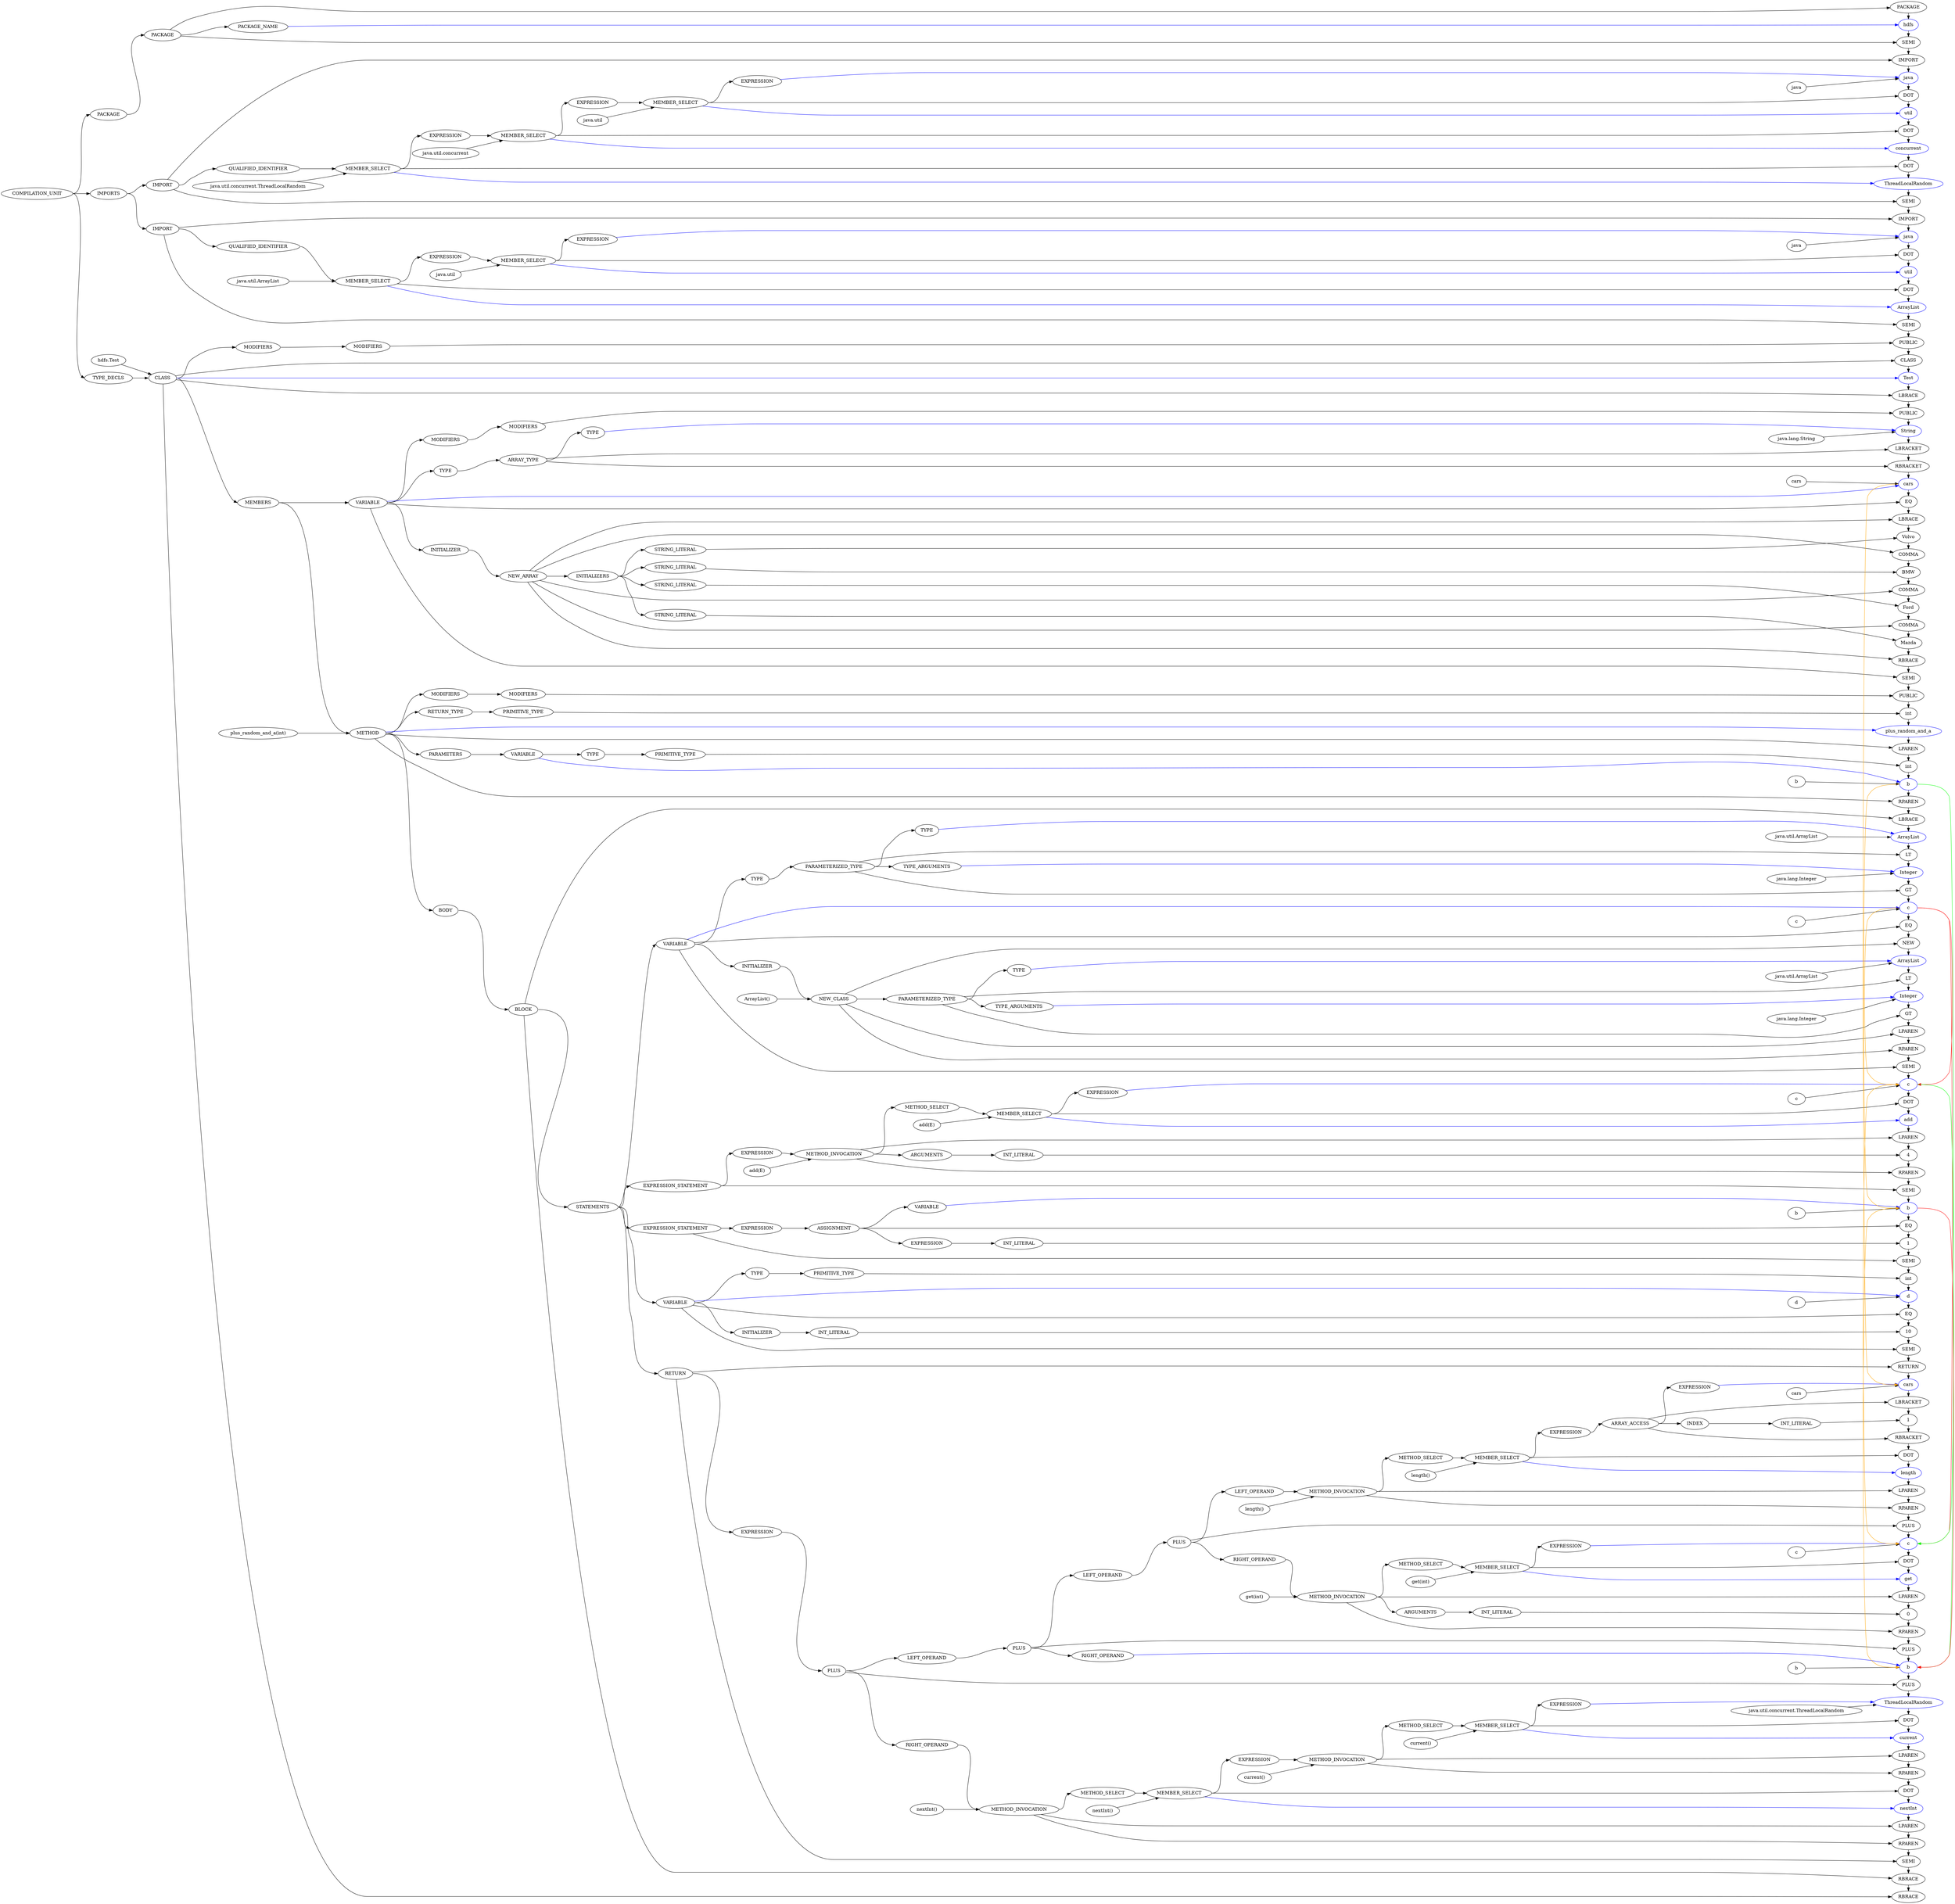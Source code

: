 digraph {
 rankdir=LR;
 subgraph {
  rank=same;
0 [ label="COMPILATION_UNIT" ];

 }
 subgraph {
  rank=same;
1 [ label="PACKAGE" ];

5 [ label="IMPORTS" ];

22 [ label="TYPE_DECLS" ];

 }
 subgraph {
  rank=same;
2 [ label="PACKAGE" ];

6 [ label="IMPORT" ];

15 [ label="IMPORT" ];

23 [ label="CLASS" ];

 }
 subgraph {
  rank=same;
3 [ label="PACKAGE_NAME" ];

7 [ label="QUALIFIED_IDENTIFIER" ];

16 [ label="QUALIFIED_IDENTIFIER" ];

26 [ label="MEMBERS" ];

24 [ label="MODIFIERS" ];

 }
 subgraph {
  rank=same;
8 [ label="MEMBER_SELECT" ];

17 [ label="MEMBER_SELECT" ];

27 [ label="VARIABLE" ];

41 [ label="METHOD" ];

25 [ label="MODIFIERS" ];

 }
 subgraph {
  rank=same;
9 [ label="EXPRESSION" ];

18 [ label="EXPRESSION" ];

34 [ label="INITIALIZER" ];

28 [ label="MODIFIERS" ];

30 [ label="TYPE" ];

44 [ label="RETURN_TYPE" ];

52 [ label="BODY" ];

46 [ label="PARAMETERS" ];

42 [ label="MODIFIERS" ];

 }
 subgraph {
  rank=same;
10 [ label="MEMBER_SELECT" ];

19 [ label="MEMBER_SELECT" ];

35 [ label="NEW_ARRAY" ];

29 [ label="MODIFIERS" ];

31 [ label="ARRAY_TYPE" ];

45 [ label="PRIMITIVE_TYPE" ];

53 [ label="BLOCK" ];

47 [ label="VARIABLE" ];

43 [ label="MODIFIERS" ];

 }
 subgraph {
  rank=same;
11 [ label="EXPRESSION" ];

20 [ label="EXPRESSION" ];

36 [ label="INITIALIZERS" ];

32 [ label="TYPE" ];

54 [ label="STATEMENTS" ];

50 [ label="TYPE" ];

 }
 subgraph {
  rank=same;
12 [ label="MEMBER_SELECT" ];

40 [ label="STRING_LITERAL" ];

37 [ label="STRING_LITERAL" ];

38 [ label="STRING_LITERAL" ];

39 [ label="STRING_LITERAL" ];

72 [ label="EXPRESSION_STATEMENT" ];

55 [ label="VARIABLE" ];

88 [ label="VARIABLE" ];

95 [ label="RETURN" ];

81 [ label="EXPRESSION_STATEMENT" ];

51 [ label="PRIMITIVE_TYPE" ];

 }
 subgraph {
  rank=same;
13 [ label="EXPRESSION" ];

73 [ label="EXPRESSION" ];

64 [ label="INITIALIZER" ];

58 [ label="TYPE" ];

91 [ label="TYPE" ];

93 [ label="INITIALIZER" ];

96 [ label="EXPRESSION" ];

82 [ label="EXPRESSION" ];

 }
 subgraph {
  rank=same;
74 [ label="METHOD_INVOCATION" ];

65 [ label="NEW_CLASS" ];

59 [ label="PARAMETERIZED_TYPE" ];

92 [ label="PRIMITIVE_TYPE" ];

94 [ label="INT_LITERAL" ];

97 [ label="PLUS" ];

83 [ label="ASSIGNMENT" ];

 }
 subgraph {
  rank=same;
75 [ label="METHOD_SELECT" ];

79 [ label="ARGUMENTS" ];

67 [ label="PARAMETERIZED_TYPE" ];

62 [ label="TYPE_ARGUMENTS" ];

60 [ label="TYPE" ];

122 [ label="RIGHT_OPERAND" ];

98 [ label="LEFT_OPERAND" ];

84 [ label="VARIABLE" ];

86 [ label="EXPRESSION" ];

 }
 subgraph {
  rank=same;
76 [ label="MEMBER_SELECT" ];

80 [ label="INT_LITERAL" ];

70 [ label="TYPE_ARGUMENTS" ];

68 [ label="TYPE" ];

123 [ label="METHOD_INVOCATION" ];

99 [ label="PLUS" ];

87 [ label="INT_LITERAL" ];

 }
 subgraph {
  rank=same;
77 [ label="EXPRESSION" ];

124 [ label="METHOD_SELECT" ];

100 [ label="LEFT_OPERAND" ];

120 [ label="RIGHT_OPERAND" ];

 }
 subgraph {
  rank=same;
125 [ label="MEMBER_SELECT" ];

101 [ label="PLUS" ];

 }
 subgraph {
  rank=same;
126 [ label="EXPRESSION" ];

102 [ label="LEFT_OPERAND" ];

112 [ label="RIGHT_OPERAND" ];

 }
 subgraph {
  rank=same;
127 [ label="METHOD_INVOCATION" ];

103 [ label="METHOD_INVOCATION" ];

113 [ label="METHOD_INVOCATION" ];

 }
 subgraph {
  rank=same;
128 [ label="METHOD_SELECT" ];

104 [ label="METHOD_SELECT" ];

118 [ label="ARGUMENTS" ];

114 [ label="METHOD_SELECT" ];

 }
 subgraph {
  rank=same;
129 [ label="MEMBER_SELECT" ];

105 [ label="MEMBER_SELECT" ];

119 [ label="INT_LITERAL" ];

115 [ label="MEMBER_SELECT" ];

 }
 subgraph {
  rank=same;
130 [ label="EXPRESSION" ];

106 [ label="EXPRESSION" ];

116 [ label="EXPRESSION" ];

 }
 subgraph {
  rank=same;
107 [ label="ARRAY_ACCESS" ];

 }
 subgraph {
  rank=same;
110 [ label="EXPRESSION" ];

108 [ label="INDEX" ];

 }
 subgraph {
  rank=same;
109 [ label="INT_LITERAL" ];

 }
 subgraph {
 }
 subgraph {
240 [ label="java.util.concurrent.ThreadLocalRandom" ];

241 [ label="java.util.concurrent" ];

242 [ label="java.util" ];

243 [ label="java" ];

244 [ label="java.util.ArrayList" ];

245 [ label="java.util" ];

246 [ label="java" ];

247 [ label="hdfs.Test" ];

251 [ label="cars" ];

252 [ label="java.lang.String" ];

253 [ label="plus_random_and_a(int)" ];

254 [ label="b" ];

255 [ label="c" ];

256 [ label="java.util.ArrayList" ];

257 [ label="java.lang.Integer" ];

258 [ label="ArrayList()" ];

259 [ label="java.util.ArrayList" ];

260 [ label="java.lang.Integer" ];

261 [ label="add(E)" ];

262 [ label="add(E)" ];

263 [ label="c" ];

264 [ label="b" ];

265 [ label="d" ];

266 [ label="length()" ];

267 [ label="length()" ];

268 [ label="cars" ];

269 [ label="get(int)" ];

270 [ label="get(int)" ];

271 [ label="c" ];

272 [ label="b" ];

273 [ label="nextInt()" ];

274 [ label="nextInt()" ];

275 [ label="current()" ];

276 [ label="current()" ];

277 [ label="java.util.concurrent.ThreadLocalRandom" ];

 }
 subgraph {
  rank=max;
132 [ label="PACKAGE" ];

133 [ label="hdfs" , color=blue];

134 [ label="SEMI" ];

135 [ label="IMPORT" ];

136 [ label="java" , color=blue];

137 [ label="DOT" ];

138 [ label="util" , color=blue];

139 [ label="DOT" ];

140 [ label="concurrent" , color=blue];

141 [ label="DOT" ];

142 [ label="ThreadLocalRandom" , color=blue];

143 [ label="SEMI" ];

144 [ label="IMPORT" ];

145 [ label="java" , color=blue];

146 [ label="DOT" ];

147 [ label="util" , color=blue];

148 [ label="DOT" ];

149 [ label="ArrayList" , color=blue];

150 [ label="SEMI" ];

151 [ label="PUBLIC" ];

152 [ label="CLASS" ];

153 [ label="Test" , color=blue];

154 [ label="LBRACE" ];

155 [ label="PUBLIC" ];

156 [ label="String" , color=blue];

157 [ label="LBRACKET" ];

158 [ label="RBRACKET" ];

159 [ label="cars" , color=blue];

160 [ label="EQ" ];

161 [ label="LBRACE" ];

162 [ label="Volvo" ];

163 [ label="COMMA" ];

164 [ label="BMW" ];

165 [ label="COMMA" ];

166 [ label="Ford" ];

167 [ label="COMMA" ];

168 [ label="Mazda" ];

169 [ label="RBRACE" ];

170 [ label="SEMI" ];

171 [ label="PUBLIC" ];

172 [ label="int" ];

173 [ label="plus_random_and_a" , color=blue];

174 [ label="LPAREN" ];

175 [ label="int" ];

176 [ label="b" , color=blue];

177 [ label="RPAREN" ];

178 [ label="LBRACE" ];

179 [ label="ArrayList" , color=blue];

180 [ label="LT" ];

181 [ label="Integer" , color=blue];

182 [ label="GT" ];

183 [ label="c" , color=blue];

184 [ label="EQ" ];

185 [ label="NEW" ];

186 [ label="ArrayList" , color=blue];

187 [ label="LT" ];

188 [ label="Integer" , color=blue];

189 [ label="GT" ];

190 [ label="LPAREN" ];

191 [ label="RPAREN" ];

192 [ label="SEMI" ];

193 [ label="c" , color=blue];

194 [ label="DOT" ];

195 [ label="add" , color=blue];

196 [ label="LPAREN" ];

197 [ label="4" ];

198 [ label="RPAREN" ];

199 [ label="SEMI" ];

200 [ label="b" , color=blue];

201 [ label="EQ" ];

202 [ label="1" ];

203 [ label="SEMI" ];

204 [ label="int" ];

205 [ label="d" , color=blue];

206 [ label="EQ" ];

207 [ label="10" ];

208 [ label="SEMI" ];

209 [ label="RETURN" ];

210 [ label="cars" , color=blue];

211 [ label="LBRACKET" ];

212 [ label="1" ];

213 [ label="RBRACKET" ];

214 [ label="DOT" ];

215 [ label="length" , color=blue];

216 [ label="LPAREN" ];

217 [ label="RPAREN" ];

218 [ label="PLUS" ];

219 [ label="c" , color=blue];

220 [ label="DOT" ];

221 [ label="get" , color=blue];

222 [ label="LPAREN" ];

223 [ label="0" ];

224 [ label="RPAREN" ];

225 [ label="PLUS" ];

226 [ label="b" , color=blue];

227 [ label="PLUS" ];

228 [ label="ThreadLocalRandom" , color=blue];

229 [ label="DOT" ];

230 [ label="current" , color=blue];

231 [ label="LPAREN" ];

232 [ label="RPAREN" ];

233 [ label="DOT" ];

234 [ label="nextInt" , color=blue];

235 [ label="LPAREN" ];

236 [ label="RPAREN" ];

237 [ label="SEMI" ];

238 [ label="RBRACE" ];

239 [ label="RBRACE" ];

 }
0 -> 1 [ headport=w, tailport=e];

1 -> 2 [ headport=w, tailport=e];

2 -> 3 [ headport=w, tailport=e];

0 -> 5 [ headport=w, tailport=e];

5 -> 6 [ headport=w, tailport=e];

6 -> 7 [ headport=w, tailport=e];

7 -> 8 [ headport=w, tailport=e];

8 -> 9 [ headport=w, tailport=e];

9 -> 10 [ headport=w, tailport=e];

10 -> 11 [ headport=w, tailport=e];

11 -> 12 [ headport=w, tailport=e];

12 -> 13 [ headport=w, tailport=e];

5 -> 15 [ headport=w, tailport=e];

15 -> 16 [ headport=w, tailport=e];

16 -> 17 [ headport=w, tailport=e];

17 -> 18 [ headport=w, tailport=e];

18 -> 19 [ headport=w, tailport=e];

19 -> 20 [ headport=w, tailport=e];

0 -> 22 [ headport=w, tailport=e];

22 -> 23 [ headport=w, tailport=e];

23 -> 24 [ headport=w, tailport=e];

24 -> 25 [ headport=w, tailport=e];

23 -> 26 [ headport=w, tailport=e];

26 -> 27 [ headport=w, tailport=e];

27 -> 28 [ headport=w, tailport=e];

28 -> 29 [ headport=w, tailport=e];

27 -> 30 [ headport=w, tailport=e];

30 -> 31 [ headport=w, tailport=e];

31 -> 32 [ headport=w, tailport=e];

27 -> 34 [ headport=w, tailport=e];

34 -> 35 [ headport=w, tailport=e];

35 -> 36 [ headport=w, tailport=e];

36 -> 37 [ headport=w, tailport=e];

36 -> 38 [ headport=w, tailport=e];

36 -> 39 [ headport=w, tailport=e];

36 -> 40 [ headport=w, tailport=e];

26 -> 41 [ headport=w, tailport=e];

41 -> 42 [ headport=w, tailport=e];

42 -> 43 [ headport=w, tailport=e];

41 -> 44 [ headport=w, tailport=e];

44 -> 45 [ headport=w, tailport=e];

41 -> 46 [ headport=w, tailport=e];

46 -> 47 [ headport=w, tailport=e];

47 -> 50 [ headport=w, tailport=e];

50 -> 51 [ headport=w, tailport=e];

41 -> 52 [ headport=w, tailport=e];

52 -> 53 [ headport=w, tailport=e];

53 -> 54 [ headport=w, tailport=e];

54 -> 55 [ headport=w, tailport=e];

55 -> 58 [ headport=w, tailport=e];

58 -> 59 [ headport=w, tailport=e];

59 -> 60 [ headport=w, tailport=e];

59 -> 62 [ headport=w, tailport=e];

55 -> 64 [ headport=w, tailport=e];

64 -> 65 [ headport=w, tailport=e];

67 -> 68 [ headport=w, tailport=e];

67 -> 70 [ headport=w, tailport=e];

54 -> 72 [ headport=w, tailport=e];

72 -> 73 [ headport=w, tailport=e];

73 -> 74 [ headport=w, tailport=e];

74 -> 75 [ headport=w, tailport=e];

75 -> 76 [ headport=w, tailport=e];

76 -> 77 [ headport=w, tailport=e];

74 -> 79 [ headport=w, tailport=e];

79 -> 80 [ headport=w, tailport=e];

54 -> 81 [ headport=w, tailport=e];

81 -> 82 [ headport=w, tailport=e];

82 -> 83 [ headport=w, tailport=e];

83 -> 84 [ headport=w, tailport=e];

83 -> 86 [ headport=w, tailport=e];

86 -> 87 [ headport=w, tailport=e];

54 -> 88 [ headport=w, tailport=e];

88 -> 91 [ headport=w, tailport=e];

91 -> 92 [ headport=w, tailport=e];

88 -> 93 [ headport=w, tailport=e];

93 -> 94 [ headport=w, tailport=e];

54 -> 95 [ headport=w, tailport=e];

95 -> 96 [ headport=w, tailport=e];

96 -> 97 [ headport=w, tailport=e];

97 -> 98 [ headport=w, tailport=e];

98 -> 99 [ headport=w, tailport=e];

99 -> 100 [ headport=w, tailport=e];

100 -> 101 [ headport=w, tailport=e];

101 -> 102 [ headport=w, tailport=e];

102 -> 103 [ headport=w, tailport=e];

103 -> 104 [ headport=w, tailport=e];

104 -> 105 [ headport=w, tailport=e];

105 -> 106 [ headport=w, tailport=e];

106 -> 107 [ headport=w, tailport=e];

107 -> 108 [ headport=w, tailport=e];

108 -> 109 [ headport=w, tailport=e];

107 -> 110 [ headport=w, tailport=e];

101 -> 112 [ headport=w, tailport=e];

112 -> 113 [ headport=w, tailport=e];

113 -> 114 [ headport=w, tailport=e];

114 -> 115 [ headport=w, tailport=e];

115 -> 116 [ headport=w, tailport=e];

113 -> 118 [ headport=w, tailport=e];

118 -> 119 [ headport=w, tailport=e];

99 -> 120 [ headport=w, tailport=e];

97 -> 122 [ headport=w, tailport=e];

122 -> 123 [ headport=w, tailport=e];

123 -> 124 [ headport=w, tailport=e];

124 -> 125 [ headport=w, tailport=e];

125 -> 126 [ headport=w, tailport=e];

126 -> 127 [ headport=w, tailport=e];

127 -> 128 [ headport=w, tailport=e];

128 -> 129 [ headport=w, tailport=e];

129 -> 130 [ headport=w, tailport=e];

132 -> 133 [ headport=n, tailport=s, weight=1000];

133 -> 134 [ headport=n, tailport=s, weight=1000];

134 -> 135 [ headport=n, tailport=s, weight=1000];

135 -> 136 [ headport=n, tailport=s, weight=1000];

136 -> 137 [ headport=n, tailport=s, weight=1000];

137 -> 138 [ headport=n, tailport=s, weight=1000];

138 -> 139 [ headport=n, tailport=s, weight=1000];

139 -> 140 [ headport=n, tailport=s, weight=1000];

140 -> 141 [ headport=n, tailport=s, weight=1000];

141 -> 142 [ headport=n, tailport=s, weight=1000];

142 -> 143 [ headport=n, tailport=s, weight=1000];

143 -> 144 [ headport=n, tailport=s, weight=1000];

144 -> 145 [ headport=n, tailport=s, weight=1000];

145 -> 146 [ headport=n, tailport=s, weight=1000];

146 -> 147 [ headport=n, tailport=s, weight=1000];

147 -> 148 [ headport=n, tailport=s, weight=1000];

148 -> 149 [ headport=n, tailport=s, weight=1000];

149 -> 150 [ headport=n, tailport=s, weight=1000];

150 -> 151 [ headport=n, tailport=s, weight=1000];

151 -> 152 [ headport=n, tailport=s, weight=1000];

152 -> 153 [ headport=n, tailport=s, weight=1000];

153 -> 154 [ headport=n, tailport=s, weight=1000];

154 -> 155 [ headport=n, tailport=s, weight=1000];

155 -> 156 [ headport=n, tailport=s, weight=1000];

156 -> 157 [ headport=n, tailport=s, weight=1000];

157 -> 158 [ headport=n, tailport=s, weight=1000];

158 -> 159 [ headport=n, tailport=s, weight=1000];

159 -> 160 [ headport=n, tailport=s, weight=1000];

160 -> 161 [ headport=n, tailport=s, weight=1000];

161 -> 162 [ headport=n, tailport=s, weight=1000];

162 -> 163 [ headport=n, tailport=s, weight=1000];

163 -> 164 [ headport=n, tailport=s, weight=1000];

164 -> 165 [ headport=n, tailport=s, weight=1000];

165 -> 166 [ headport=n, tailport=s, weight=1000];

166 -> 167 [ headport=n, tailport=s, weight=1000];

167 -> 168 [ headport=n, tailport=s, weight=1000];

168 -> 169 [ headport=n, tailport=s, weight=1000];

169 -> 170 [ headport=n, tailport=s, weight=1000];

170 -> 171 [ headport=n, tailport=s, weight=1000];

171 -> 172 [ headport=n, tailport=s, weight=1000];

172 -> 173 [ headport=n, tailport=s, weight=1000];

173 -> 174 [ headport=n, tailport=s, weight=1000];

174 -> 175 [ headport=n, tailport=s, weight=1000];

175 -> 176 [ headport=n, tailport=s, weight=1000];

176 -> 177 [ headport=n, tailport=s, weight=1000];

177 -> 178 [ headport=n, tailport=s, weight=1000];

178 -> 179 [ headport=n, tailport=s, weight=1000];

179 -> 180 [ headport=n, tailport=s, weight=1000];

180 -> 181 [ headport=n, tailport=s, weight=1000];

181 -> 182 [ headport=n, tailport=s, weight=1000];

182 -> 183 [ headport=n, tailport=s, weight=1000];

183 -> 184 [ headport=n, tailport=s, weight=1000];

184 -> 185 [ headport=n, tailport=s, weight=1000];

185 -> 186 [ headport=n, tailport=s, weight=1000];

186 -> 187 [ headport=n, tailport=s, weight=1000];

187 -> 188 [ headport=n, tailport=s, weight=1000];

188 -> 189 [ headport=n, tailport=s, weight=1000];

189 -> 190 [ headport=n, tailport=s, weight=1000];

190 -> 191 [ headport=n, tailport=s, weight=1000];

191 -> 192 [ headport=n, tailport=s, weight=1000];

192 -> 193 [ headport=n, tailport=s, weight=1000];

193 -> 194 [ headport=n, tailport=s, weight=1000];

194 -> 195 [ headport=n, tailport=s, weight=1000];

195 -> 196 [ headport=n, tailport=s, weight=1000];

196 -> 197 [ headport=n, tailport=s, weight=1000];

197 -> 198 [ headport=n, tailport=s, weight=1000];

198 -> 199 [ headport=n, tailport=s, weight=1000];

199 -> 200 [ headport=n, tailport=s, weight=1000];

200 -> 201 [ headport=n, tailport=s, weight=1000];

201 -> 202 [ headport=n, tailport=s, weight=1000];

202 -> 203 [ headport=n, tailport=s, weight=1000];

203 -> 204 [ headport=n, tailport=s, weight=1000];

204 -> 205 [ headport=n, tailport=s, weight=1000];

205 -> 206 [ headport=n, tailport=s, weight=1000];

206 -> 207 [ headport=n, tailport=s, weight=1000];

207 -> 208 [ headport=n, tailport=s, weight=1000];

208 -> 209 [ headport=n, tailport=s, weight=1000];

209 -> 210 [ headport=n, tailport=s, weight=1000];

210 -> 211 [ headport=n, tailport=s, weight=1000];

211 -> 212 [ headport=n, tailport=s, weight=1000];

212 -> 213 [ headport=n, tailport=s, weight=1000];

213 -> 214 [ headport=n, tailport=s, weight=1000];

214 -> 215 [ headport=n, tailport=s, weight=1000];

215 -> 216 [ headport=n, tailport=s, weight=1000];

216 -> 217 [ headport=n, tailport=s, weight=1000];

217 -> 218 [ headport=n, tailport=s, weight=1000];

218 -> 219 [ headport=n, tailport=s, weight=1000];

219 -> 220 [ headport=n, tailport=s, weight=1000];

220 -> 221 [ headport=n, tailport=s, weight=1000];

221 -> 222 [ headport=n, tailport=s, weight=1000];

222 -> 223 [ headport=n, tailport=s, weight=1000];

223 -> 224 [ headport=n, tailport=s, weight=1000];

224 -> 225 [ headport=n, tailport=s, weight=1000];

225 -> 226 [ headport=n, tailport=s, weight=1000];

226 -> 227 [ headport=n, tailport=s, weight=1000];

227 -> 228 [ headport=n, tailport=s, weight=1000];

228 -> 229 [ headport=n, tailport=s, weight=1000];

229 -> 230 [ headport=n, tailport=s, weight=1000];

230 -> 231 [ headport=n, tailport=s, weight=1000];

231 -> 232 [ headport=n, tailport=s, weight=1000];

232 -> 233 [ headport=n, tailport=s, weight=1000];

233 -> 234 [ headport=n, tailport=s, weight=1000];

234 -> 235 [ headport=n, tailport=s, weight=1000];

235 -> 236 [ headport=n, tailport=s, weight=1000];

236 -> 237 [ headport=n, tailport=s, weight=1000];

237 -> 238 [ headport=n, tailport=s, weight=1000];

238 -> 239 [ headport=n, tailport=s, weight=1000];

27 -> 159 [ color=blue];

47 -> 176 [ color=blue];

55 -> 183 [ color=blue];

88 -> 205 [ color=blue];

2 -> 132 [ ];

2 -> 134 [ ];

6 -> 135 [ ];

12 -> 137 [ ];

12 -> 138 [ color=blue];

10 -> 139 [ ];

10 -> 140 [ color=blue];

8 -> 141 [ ];

8 -> 142 [ color=blue];

6 -> 143 [ ];

15 -> 144 [ ];

19 -> 146 [ ];

19 -> 147 [ color=blue];

17 -> 148 [ ];

17 -> 149 [ color=blue];

15 -> 150 [ ];

25 -> 151 [ ];

23 -> 152 [ ];

23 -> 153 [ color=blue];

23 -> 154 [ ];

29 -> 155 [ ];

31 -> 157 [ ];

31 -> 158 [ ];

27 -> 160 [ ];

35 -> 161 [ ];

37 -> 162 [ ];

35 -> 163 [ ];

38 -> 164 [ ];

35 -> 165 [ ];

39 -> 166 [ ];

35 -> 167 [ ];

40 -> 168 [ ];

35 -> 169 [ ];

27 -> 170 [ ];

43 -> 171 [ ];

45 -> 172 [ ];

41 -> 173 [ color=blue];

41 -> 174 [ ];

51 -> 175 [ ];

41 -> 177 [ ];

53 -> 178 [ ];

59 -> 180 [ ];

59 -> 182 [ ];

55 -> 184 [ ];

65 -> 185 [ ];

67 -> 187 [ ];

67 -> 189 [ ];

65 -> 190 [ ];

65 -> 191 [ ];

55 -> 192 [ ];

76 -> 194 [ ];

76 -> 195 [ color=blue];

74 -> 196 [ ];

80 -> 197 [ ];

74 -> 198 [ ];

72 -> 199 [ ];

83 -> 201 [ ];

87 -> 202 [ ];

81 -> 203 [ ];

92 -> 204 [ ];

88 -> 206 [ ];

94 -> 207 [ ];

88 -> 208 [ ];

95 -> 209 [ ];

107 -> 211 [ ];

109 -> 212 [ ];

107 -> 213 [ ];

105 -> 214 [ ];

105 -> 215 [ color=blue];

103 -> 216 [ ];

103 -> 217 [ ];

101 -> 218 [ ];

115 -> 220 [ ];

115 -> 221 [ color=blue];

113 -> 222 [ ];

119 -> 223 [ ];

113 -> 224 [ ];

99 -> 225 [ ];

97 -> 227 [ ];

129 -> 229 [ ];

129 -> 230 [ color=blue];

127 -> 231 [ ];

127 -> 232 [ ];

125 -> 233 [ ];

125 -> 234 [ color=blue];

123 -> 235 [ ];

123 -> 236 [ ];

95 -> 237 [ ];

53 -> 238 [ ];

23 -> 239 [ ];

3 -> 133 [ color=blue];

13 -> 136 [ color=blue];

20 -> 145 [ color=blue];

32 -> 156 [ color=blue];

60 -> 179 [ color=blue];

62 -> 181 [ color=blue];

65 -> 67 [ headport=w, tailport=e];

68 -> 186 [ color=blue];

70 -> 188 [ color=blue];

77 -> 193 [ color=blue];

84 -> 200 [ color=blue];

110 -> 210 [ color=blue];

116 -> 219 [ color=blue];

120 -> 226 [ color=blue];

130 -> 228 [ color=blue];

183 -> 193 [ headport=e, tailport=e, color=red, weight=0];

183 -> 219 [ headport=e, tailport=e, color=red, weight=0];

193 -> 219 [ headport=e, tailport=e, color=green, weight=0];

200 -> 226 [ headport=e, tailport=e, color=red, weight=0];

176 -> 226 [ headport=e, tailport=e, color=green, weight=0];

159 -> 210 [ headport=w, tailport=w, color=orange, weight=0];

176 -> 200 [ headport=w, tailport=w, color=orange, weight=0];

200 -> 226 [ headport=w, tailport=w, color=orange, weight=0];

183 -> 193 [ headport=w, tailport=w, color=orange, weight=0];

193 -> 219 [ headport=w, tailport=w, color=orange, weight=0];

240 -> 8 [ ];

241 -> 10 [ ];

242 -> 12 [ ];

243 -> 136 [ ];

244 -> 17 [ ];

245 -> 19 [ ];

246 -> 145 [ ];

247 -> 23 [ ];

251 -> 159 [ ];

252 -> 156 [ ];

253 -> 41 [ ];

254 -> 176 [ ];

255 -> 183 [ ];

256 -> 179 [ ];

257 -> 181 [ ];

258 -> 65 [ ];

259 -> 186 [ ];

260 -> 188 [ ];

261 -> 74 [ ];

262 -> 76 [ ];

263 -> 193 [ ];

264 -> 200 [ ];

265 -> 205 [ ];

266 -> 103 [ ];

267 -> 105 [ ];

268 -> 210 [ ];

269 -> 113 [ ];

270 -> 115 [ ];

271 -> 219 [ ];

272 -> 226 [ ];

273 -> 123 [ ];

274 -> 125 [ ];

275 -> 127 [ ];

276 -> 129 [ ];

277 -> 228 [ ];

}
